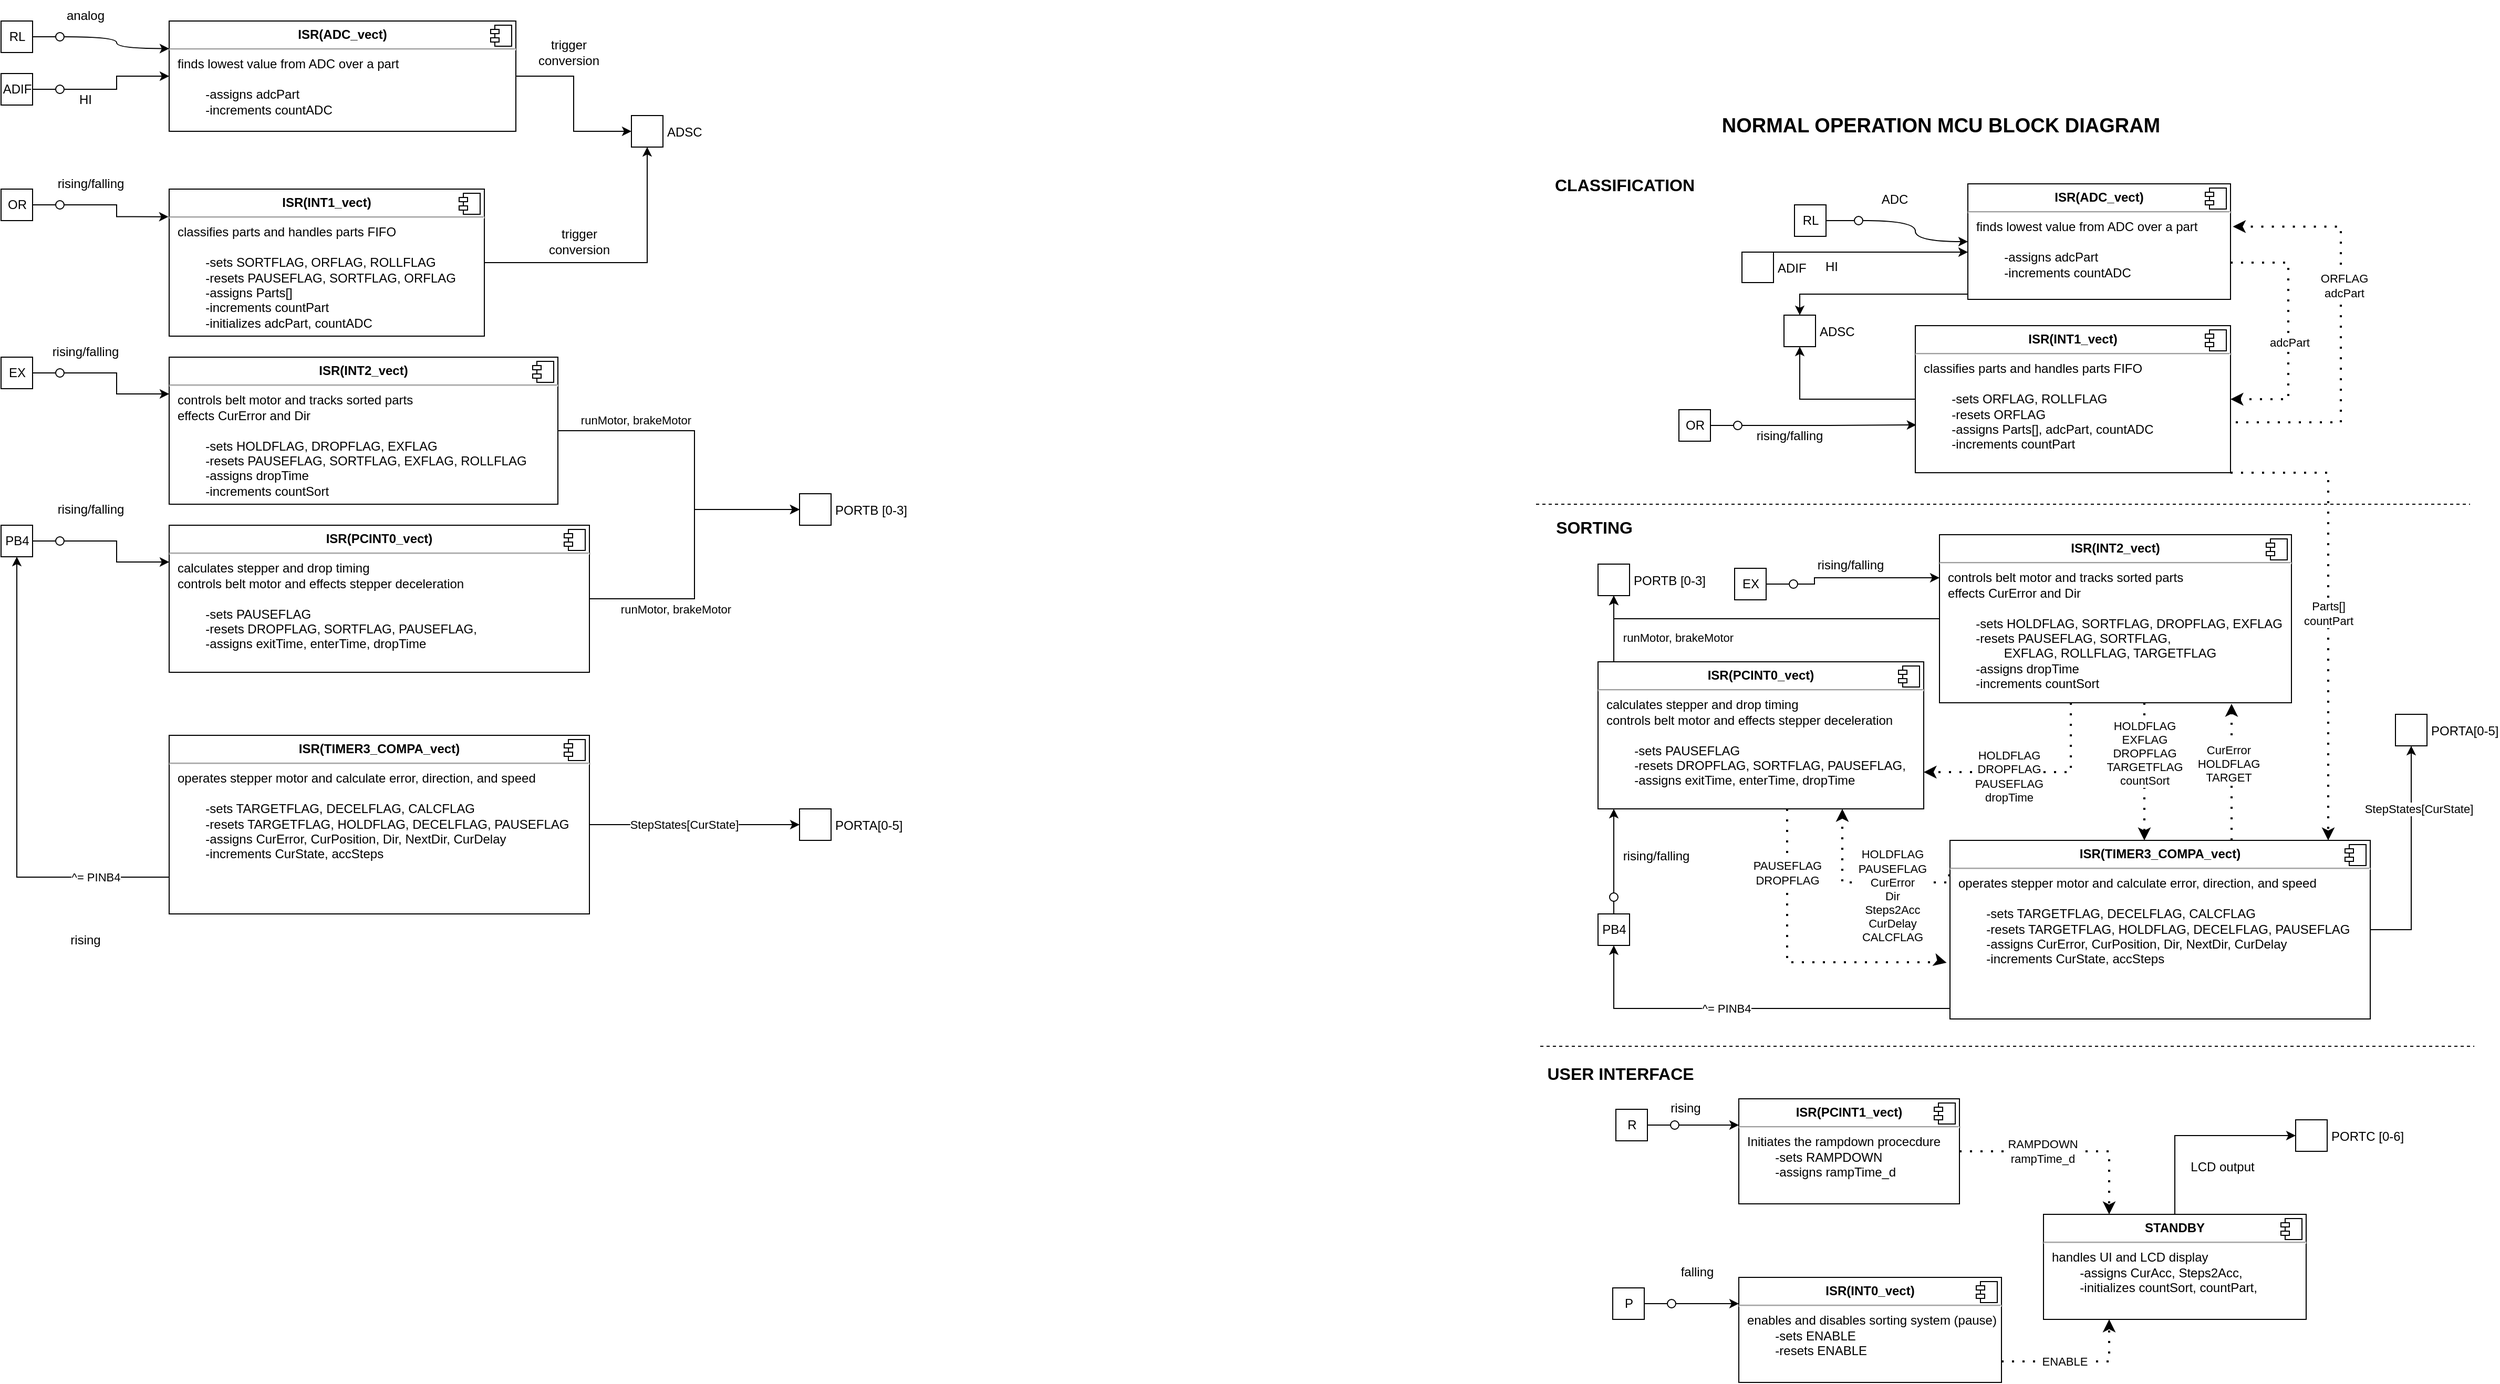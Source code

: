 <mxfile version="20.3.0" type="device"><diagram id="m3MxllTX_KHWbP2m7ZOE" name="Page-1"><mxGraphModel dx="2031" dy="1236" grid="0" gridSize="10" guides="1" tooltips="1" connect="1" arrows="1" fold="1" page="0" pageScale="1" pageWidth="850" pageHeight="1100" math="0" shadow="0"><root><mxCell id="0"/><mxCell id="1" parent="0"/><mxCell id="24c8QytC8m8sdufF-hjJ-18" value="" style="group" parent="1" vertex="1" connectable="0"><mxGeometry x="40" y="200" width="60" height="30" as="geometry"/></mxCell><mxCell id="24c8QytC8m8sdufF-hjJ-6" value="OR" style="html=1;rounded=0;" parent="24c8QytC8m8sdufF-hjJ-18" vertex="1"><mxGeometry width="30" height="30" as="geometry"/></mxCell><mxCell id="24c8QytC8m8sdufF-hjJ-7" value="" style="endArrow=none;html=1;rounded=0;align=center;verticalAlign=top;endFill=0;labelBackgroundColor=none;endSize=2;" parent="24c8QytC8m8sdufF-hjJ-18" source="24c8QytC8m8sdufF-hjJ-6" target="24c8QytC8m8sdufF-hjJ-8" edge="1"><mxGeometry relative="1" as="geometry"/></mxCell><mxCell id="24c8QytC8m8sdufF-hjJ-8" value="" style="ellipse;html=1;fontSize=11;align=center;fillColor=none;points=[];aspect=fixed;resizable=0;verticalAlign=bottom;labelPosition=center;verticalLabelPosition=top;flipH=1;" parent="24c8QytC8m8sdufF-hjJ-18" vertex="1"><mxGeometry x="52" y="11" width="8" height="8" as="geometry"/></mxCell><mxCell id="24c8QytC8m8sdufF-hjJ-20" value="" style="group" parent="1" vertex="1" connectable="0"><mxGeometry x="40" y="360" width="60" height="30" as="geometry"/></mxCell><mxCell id="24c8QytC8m8sdufF-hjJ-21" value="EX" style="html=1;rounded=0;" parent="24c8QytC8m8sdufF-hjJ-20" vertex="1"><mxGeometry width="30" height="30" as="geometry"/></mxCell><mxCell id="24c8QytC8m8sdufF-hjJ-22" value="" style="endArrow=none;html=1;rounded=0;align=center;verticalAlign=top;endFill=0;labelBackgroundColor=none;endSize=2;" parent="24c8QytC8m8sdufF-hjJ-20" source="24c8QytC8m8sdufF-hjJ-21" target="24c8QytC8m8sdufF-hjJ-23" edge="1"><mxGeometry relative="1" as="geometry"/></mxCell><mxCell id="24c8QytC8m8sdufF-hjJ-23" value="" style="ellipse;html=1;fontSize=11;align=center;fillColor=none;points=[];aspect=fixed;resizable=0;verticalAlign=bottom;labelPosition=center;verticalLabelPosition=top;flipH=1;" parent="24c8QytC8m8sdufF-hjJ-20" vertex="1"><mxGeometry x="52" y="11" width="8" height="8" as="geometry"/></mxCell><mxCell id="24c8QytC8m8sdufF-hjJ-28" value="" style="group" parent="1" vertex="1" connectable="0"><mxGeometry x="40" y="40" width="60" height="30" as="geometry"/></mxCell><mxCell id="24c8QytC8m8sdufF-hjJ-29" value="RL" style="html=1;rounded=0;" parent="24c8QytC8m8sdufF-hjJ-28" vertex="1"><mxGeometry width="30" height="30" as="geometry"/></mxCell><mxCell id="24c8QytC8m8sdufF-hjJ-30" value="" style="endArrow=none;html=1;rounded=0;align=center;verticalAlign=top;endFill=0;labelBackgroundColor=none;endSize=2;" parent="24c8QytC8m8sdufF-hjJ-28" source="24c8QytC8m8sdufF-hjJ-29" target="24c8QytC8m8sdufF-hjJ-31" edge="1"><mxGeometry relative="1" as="geometry"/></mxCell><mxCell id="24c8QytC8m8sdufF-hjJ-31" value="" style="ellipse;html=1;fontSize=11;align=center;fillColor=none;points=[];aspect=fixed;resizable=0;verticalAlign=bottom;labelPosition=center;verticalLabelPosition=top;flipH=1;" parent="24c8QytC8m8sdufF-hjJ-28" vertex="1"><mxGeometry x="52" y="11" width="8" height="8" as="geometry"/></mxCell><mxCell id="24c8QytC8m8sdufF-hjJ-32" value="" style="group;rotation=0;" parent="1" vertex="1" connectable="0"><mxGeometry x="1574" y="1246" width="60" height="30" as="geometry"/></mxCell><mxCell id="24c8QytC8m8sdufF-hjJ-33" value="P" style="html=1;rounded=0;rotation=0;" parent="24c8QytC8m8sdufF-hjJ-32" vertex="1"><mxGeometry width="30" height="30" as="geometry"/></mxCell><mxCell id="24c8QytC8m8sdufF-hjJ-34" value="" style="endArrow=none;html=1;rounded=0;align=center;verticalAlign=top;endFill=0;labelBackgroundColor=none;endSize=2;" parent="24c8QytC8m8sdufF-hjJ-32" source="24c8QytC8m8sdufF-hjJ-33" target="24c8QytC8m8sdufF-hjJ-35" edge="1"><mxGeometry relative="1" as="geometry"/></mxCell><mxCell id="24c8QytC8m8sdufF-hjJ-35" value="" style="ellipse;html=1;fontSize=11;align=center;fillColor=none;points=[];aspect=fixed;resizable=0;verticalAlign=bottom;labelPosition=center;verticalLabelPosition=top;flipH=1;rotation=0;" parent="24c8QytC8m8sdufF-hjJ-32" vertex="1"><mxGeometry x="52" y="11" width="8" height="8" as="geometry"/></mxCell><mxCell id="24c8QytC8m8sdufF-hjJ-37" value="" style="group;rotation=0;" parent="1" vertex="1" connectable="0"><mxGeometry x="1577" y="1076" width="60" height="30" as="geometry"/></mxCell><mxCell id="24c8QytC8m8sdufF-hjJ-38" value="R" style="html=1;rounded=0;rotation=0;" parent="24c8QytC8m8sdufF-hjJ-37" vertex="1"><mxGeometry width="30" height="30" as="geometry"/></mxCell><mxCell id="24c8QytC8m8sdufF-hjJ-39" value="" style="endArrow=none;html=1;rounded=0;align=center;verticalAlign=top;endFill=0;labelBackgroundColor=none;endSize=2;" parent="24c8QytC8m8sdufF-hjJ-37" source="24c8QytC8m8sdufF-hjJ-38" target="24c8QytC8m8sdufF-hjJ-40" edge="1"><mxGeometry relative="1" as="geometry"/></mxCell><mxCell id="24c8QytC8m8sdufF-hjJ-40" value="" style="ellipse;html=1;fontSize=11;align=center;fillColor=none;points=[];aspect=fixed;resizable=0;verticalAlign=bottom;labelPosition=center;verticalLabelPosition=top;flipH=1;rotation=0;" parent="24c8QytC8m8sdufF-hjJ-37" vertex="1"><mxGeometry x="52" y="11" width="8" height="8" as="geometry"/></mxCell><mxCell id="24c8QytC8m8sdufF-hjJ-90" style="edgeStyle=orthogonalEdgeStyle;rounded=0;orthogonalLoop=1;jettySize=auto;html=1;entryX=0;entryY=0.5;entryDx=0;entryDy=0;" parent="1" source="24c8QytC8m8sdufF-hjJ-54" target="24c8QytC8m8sdufF-hjJ-81" edge="1"><mxGeometry relative="1" as="geometry"><Array as="points"><mxPoint x="700" y="430"/><mxPoint x="700" y="505"/></Array></mxGeometry></mxCell><mxCell id="24c8QytC8m8sdufF-hjJ-91" value="runMotor, brakeMotor" style="edgeLabel;html=1;align=center;verticalAlign=middle;resizable=0;points=[];" parent="24c8QytC8m8sdufF-hjJ-90" vertex="1" connectable="0"><mxGeometry x="-0.515" y="3" relative="1" as="geometry"><mxPoint y="-7" as="offset"/></mxGeometry></mxCell><mxCell id="24c8QytC8m8sdufF-hjJ-54" value="&lt;p style=&quot;margin:0px;margin-top:6px;text-align:center;&quot;&gt;&lt;b&gt;ISR(INT2_vect)&lt;/b&gt;&lt;/p&gt;&lt;hr&gt;&lt;p style=&quot;margin:0px;margin-left:8px;&quot;&gt;controls belt motor and tracks sorted parts&lt;/p&gt;&lt;p style=&quot;margin:0px;margin-left:8px;&quot;&gt;effects CurError and Dir&lt;/p&gt;&lt;p style=&quot;margin:0px;margin-left:8px;&quot;&gt;&lt;br&gt;&lt;/p&gt;&lt;p style=&quot;margin:0px;margin-left:8px;&quot;&gt;&lt;span style=&quot;background-color: initial; white-space: pre;&quot;&gt;&#9;&lt;/span&gt;&lt;span style=&quot;background-color: initial;&quot;&gt;-sets HOLDFLAG, DROPFLAG, EXFLAG&lt;/span&gt;&lt;br&gt;&lt;/p&gt;&lt;p style=&quot;margin:0px;margin-left:8px;&quot;&gt;&lt;span style=&quot;background-color: initial;&quot;&gt;&lt;span style=&quot;white-space: pre;&quot;&gt;&#9;&lt;/span&gt;-resets PAUSEFLAG, SORTFLAG, EXFLAG, ROLLFLAG&lt;br&gt;&lt;/span&gt;&lt;/p&gt;&lt;p style=&quot;margin:0px;margin-left:8px;&quot;&gt;&lt;span style=&quot;background-color: initial;&quot;&gt;&lt;span style=&quot;white-space: pre;&quot;&gt;&#9;&lt;/span&gt;-assigns dropTime&lt;br&gt;&lt;/span&gt;&lt;/p&gt;&lt;p style=&quot;margin:0px;margin-left:8px;&quot;&gt;&lt;span style=&quot;background-color: initial;&quot;&gt;&lt;span style=&quot;white-space: pre;&quot;&gt;&#9;&lt;/span&gt;-increments countSort&lt;br&gt;&lt;/span&gt;&lt;/p&gt;" style="align=left;overflow=fill;html=1;dropTarget=0;" parent="1" vertex="1"><mxGeometry x="200" y="360" width="370" height="140" as="geometry"/></mxCell><mxCell id="24c8QytC8m8sdufF-hjJ-55" value="" style="shape=component;jettyWidth=8;jettyHeight=4;" parent="24c8QytC8m8sdufF-hjJ-54" vertex="1"><mxGeometry x="1" width="20" height="20" relative="1" as="geometry"><mxPoint x="-24" y="4" as="offset"/></mxGeometry></mxCell><mxCell id="24c8QytC8m8sdufF-hjJ-56" style="edgeStyle=orthogonalEdgeStyle;rounded=0;orthogonalLoop=1;jettySize=auto;html=1;entryX=0;entryY=0.25;entryDx=0;entryDy=0;" parent="1" source="24c8QytC8m8sdufF-hjJ-23" target="24c8QytC8m8sdufF-hjJ-54" edge="1"><mxGeometry relative="1" as="geometry"/></mxCell><mxCell id="24c8QytC8m8sdufF-hjJ-110" style="edgeStyle=orthogonalEdgeStyle;rounded=0;orthogonalLoop=1;jettySize=auto;html=1;entryX=0.5;entryY=1;entryDx=0;entryDy=0;" parent="1" source="24c8QytC8m8sdufF-hjJ-57" target="24c8QytC8m8sdufF-hjJ-107" edge="1"><mxGeometry relative="1" as="geometry"/></mxCell><mxCell id="24c8QytC8m8sdufF-hjJ-57" value="&lt;p style=&quot;margin:0px;margin-top:6px;text-align:center;&quot;&gt;&lt;b&gt;ISR(INT1_vect)&lt;/b&gt;&lt;/p&gt;&lt;hr&gt;&lt;p style=&quot;margin:0px;margin-left:8px;&quot;&gt;classifies parts and handles parts FIFO&lt;/p&gt;&lt;p style=&quot;margin:0px;margin-left:8px;&quot;&gt;&lt;br&gt;&lt;/p&gt;&lt;p style=&quot;margin:0px;margin-left:8px;&quot;&gt;&lt;span style=&quot;background-color: initial; white-space: pre;&quot;&gt;&#9;&lt;/span&gt;&lt;span style=&quot;background-color: initial;&quot;&gt;-sets SORTFLAG, ORFLAG, ROLLFLAG&lt;/span&gt;&lt;br&gt;&lt;/p&gt;&lt;p style=&quot;margin:0px;margin-left:8px;&quot;&gt;&lt;span style=&quot;background-color: initial;&quot;&gt;&lt;span style=&quot;white-space: pre;&quot;&gt;&#9;&lt;/span&gt;-resets PAUSEFLAG, SORTFLAG, ORFLAG&lt;br&gt;&lt;/span&gt;&lt;/p&gt;&lt;p style=&quot;margin:0px;margin-left:8px;&quot;&gt;&lt;span style=&quot;background-color: initial;&quot;&gt;&lt;span style=&quot;white-space: pre;&quot;&gt;&#9;&lt;/span&gt;-assigns Parts[]&lt;br&gt;&lt;/span&gt;&lt;/p&gt;&lt;p style=&quot;margin:0px;margin-left:8px;&quot;&gt;&lt;span style=&quot;background-color: initial;&quot;&gt;&lt;span style=&quot;white-space: pre;&quot;&gt;&#9;&lt;/span&gt;-increments countPart&lt;br&gt;&lt;/span&gt;&lt;/p&gt;&lt;p style=&quot;margin:0px;margin-left:8px;&quot;&gt;&lt;span style=&quot;background-color: initial;&quot;&gt;&lt;span style=&quot;white-space: pre;&quot;&gt;&#9;&lt;/span&gt;-initializes adcPart, countADC&lt;br&gt;&lt;/span&gt;&lt;/p&gt;" style="align=left;overflow=fill;html=1;dropTarget=0;" parent="1" vertex="1"><mxGeometry x="200" y="200" width="300" height="140" as="geometry"/></mxCell><mxCell id="24c8QytC8m8sdufF-hjJ-58" value="" style="shape=component;jettyWidth=8;jettyHeight=4;" parent="24c8QytC8m8sdufF-hjJ-57" vertex="1"><mxGeometry x="1" width="20" height="20" relative="1" as="geometry"><mxPoint x="-24" y="4" as="offset"/></mxGeometry></mxCell><mxCell id="24c8QytC8m8sdufF-hjJ-59" value="" style="edgeStyle=orthogonalEdgeStyle;rounded=0;orthogonalLoop=1;jettySize=auto;html=1;entryX=-0.002;entryY=0.188;entryDx=0;entryDy=0;entryPerimeter=0;" parent="1" source="24c8QytC8m8sdufF-hjJ-8" target="24c8QytC8m8sdufF-hjJ-57" edge="1"><mxGeometry relative="1" as="geometry"/></mxCell><mxCell id="24c8QytC8m8sdufF-hjJ-112" style="edgeStyle=orthogonalEdgeStyle;rounded=0;orthogonalLoop=1;jettySize=auto;html=1;entryX=0;entryY=0.5;entryDx=0;entryDy=0;" parent="1" source="24c8QytC8m8sdufF-hjJ-60" target="24c8QytC8m8sdufF-hjJ-107" edge="1"><mxGeometry relative="1" as="geometry"/></mxCell><mxCell id="24c8QytC8m8sdufF-hjJ-60" value="&lt;p style=&quot;margin:0px;margin-top:6px;text-align:center;&quot;&gt;&lt;b&gt;ISR(ADC_vect)&lt;/b&gt;&lt;/p&gt;&lt;hr&gt;&lt;p style=&quot;margin:0px;margin-left:8px;&quot;&gt;finds lowest value from ADC over a part&lt;/p&gt;&lt;p style=&quot;margin:0px;margin-left:8px;&quot;&gt;&lt;br&gt;&lt;/p&gt;&lt;p style=&quot;margin:0px;margin-left:8px;&quot;&gt;&lt;span style=&quot;background-color: initial;&quot;&gt;&lt;span style=&quot;white-space: pre;&quot;&gt;&#9;&lt;/span&gt;-assigns adcPart&lt;br&gt;&lt;/span&gt;&lt;/p&gt;&lt;p style=&quot;margin:0px;margin-left:8px;&quot;&gt;&lt;span style=&quot;background-color: initial;&quot;&gt;&lt;span style=&quot;white-space: pre;&quot;&gt;&#9;&lt;/span&gt;-increments countADC&lt;br&gt;&lt;/span&gt;&lt;/p&gt;&lt;p style=&quot;margin:0px;margin-left:8px;&quot;&gt;&lt;span style=&quot;background-color: initial;&quot;&gt;&lt;br&gt;&lt;/span&gt;&lt;/p&gt;" style="align=left;overflow=fill;html=1;dropTarget=0;" parent="1" vertex="1"><mxGeometry x="200" y="40" width="330" height="105" as="geometry"/></mxCell><mxCell id="24c8QytC8m8sdufF-hjJ-61" value="" style="shape=component;jettyWidth=8;jettyHeight=4;" parent="24c8QytC8m8sdufF-hjJ-60" vertex="1"><mxGeometry x="1" width="20" height="20" relative="1" as="geometry"><mxPoint x="-24" y="4" as="offset"/></mxGeometry></mxCell><mxCell id="24c8QytC8m8sdufF-hjJ-62" value="" style="edgeStyle=orthogonalEdgeStyle;rounded=0;orthogonalLoop=1;jettySize=auto;html=1;entryX=0;entryY=0.25;entryDx=0;entryDy=0;curved=1;" parent="1" source="24c8QytC8m8sdufF-hjJ-31" target="24c8QytC8m8sdufF-hjJ-60" edge="1"><mxGeometry relative="1" as="geometry"/></mxCell><mxCell id="24c8QytC8m8sdufF-hjJ-216" style="edgeStyle=orthogonalEdgeStyle;rounded=0;orthogonalLoop=1;jettySize=auto;html=1;entryX=0.25;entryY=0;entryDx=0;entryDy=0;dashed=1;dashPattern=1 4;strokeWidth=2;" parent="1" source="24c8QytC8m8sdufF-hjJ-63" target="24c8QytC8m8sdufF-hjJ-70" edge="1"><mxGeometry relative="1" as="geometry"/></mxCell><mxCell id="24c8QytC8m8sdufF-hjJ-217" value="RAMPDOWN&lt;br&gt;rampTime_d" style="edgeLabel;html=1;align=center;verticalAlign=middle;resizable=0;points=[];" parent="24c8QytC8m8sdufF-hjJ-216" vertex="1" connectable="0"><mxGeometry x="-0.093" y="-2" relative="1" as="geometry"><mxPoint x="-13" y="-2" as="offset"/></mxGeometry></mxCell><mxCell id="24c8QytC8m8sdufF-hjJ-63" value="&lt;p style=&quot;margin:0px;margin-top:6px;text-align:center;&quot;&gt;&lt;b&gt;ISR(PCINT1_vect)&lt;/b&gt;&lt;/p&gt;&lt;hr&gt;&lt;p style=&quot;margin:0px;margin-left:8px;&quot;&gt;Initiates the rampdown procecdure&lt;/p&gt;&lt;p style=&quot;margin:0px;margin-left:8px;&quot;&gt;&lt;span style=&quot;white-space: pre;&quot;&gt;&#9;&lt;/span&gt;-sets RAMPDOWN&lt;/p&gt;&lt;p style=&quot;margin:0px;margin-left:8px;&quot;&gt;&lt;span style=&quot;white-space: pre;&quot;&gt;&#9;&lt;/span&gt;-assigns rampTime_d&lt;br&gt;&lt;/p&gt;" style="align=left;overflow=fill;html=1;dropTarget=0;" parent="1" vertex="1"><mxGeometry x="1694" y="1066" width="210" height="100" as="geometry"/></mxCell><mxCell id="24c8QytC8m8sdufF-hjJ-64" value="" style="shape=component;jettyWidth=8;jettyHeight=4;" parent="24c8QytC8m8sdufF-hjJ-63" vertex="1"><mxGeometry x="1" width="20" height="20" relative="1" as="geometry"><mxPoint x="-24" y="4" as="offset"/></mxGeometry></mxCell><mxCell id="24c8QytC8m8sdufF-hjJ-65" value="" style="edgeStyle=orthogonalEdgeStyle;rounded=0;orthogonalLoop=1;jettySize=auto;html=1;entryX=0;entryY=0.25;entryDx=0;entryDy=0;" parent="1" source="24c8QytC8m8sdufF-hjJ-40" target="24c8QytC8m8sdufF-hjJ-63" edge="1"><mxGeometry relative="1" as="geometry"/></mxCell><mxCell id="24c8QytC8m8sdufF-hjJ-218" style="edgeStyle=orthogonalEdgeStyle;rounded=0;orthogonalLoop=1;jettySize=auto;html=1;entryX=0.25;entryY=1;entryDx=0;entryDy=0;dashed=1;dashPattern=1 4;strokeWidth=2;" parent="1" source="24c8QytC8m8sdufF-hjJ-66" target="24c8QytC8m8sdufF-hjJ-70" edge="1"><mxGeometry relative="1" as="geometry"><Array as="points"><mxPoint x="2047" y="1316"/></Array></mxGeometry></mxCell><mxCell id="24c8QytC8m8sdufF-hjJ-219" value="ENABLE" style="edgeLabel;html=1;align=center;verticalAlign=middle;resizable=0;points=[];" parent="24c8QytC8m8sdufF-hjJ-218" vertex="1" connectable="0"><mxGeometry x="-0.481" y="-1" relative="1" as="geometry"><mxPoint x="23" y="-1" as="offset"/></mxGeometry></mxCell><mxCell id="24c8QytC8m8sdufF-hjJ-66" value="&lt;p style=&quot;margin:0px;margin-top:6px;text-align:center;&quot;&gt;&lt;b&gt;ISR(INT0_vect)&lt;/b&gt;&lt;/p&gt;&lt;hr&gt;&lt;p style=&quot;margin:0px;margin-left:8px;&quot;&gt;enables and disables sorting system (pause)&lt;/p&gt;&lt;p style=&quot;margin:0px;margin-left:8px;&quot;&gt;&lt;span style=&quot;white-space: pre;&quot;&gt;&#9;&lt;/span&gt;-sets ENABLE&lt;/p&gt;&lt;p style=&quot;margin:0px;margin-left:8px;&quot;&gt;&lt;span style=&quot;white-space: pre;&quot;&gt;&#9;&lt;/span&gt;-resets ENABLE&lt;/p&gt;&lt;p style=&quot;margin:0px;margin-left:8px;&quot;&gt;&lt;br&gt;&lt;/p&gt;" style="align=left;overflow=fill;html=1;dropTarget=0;" parent="1" vertex="1"><mxGeometry x="1694" y="1236" width="250" height="100" as="geometry"/></mxCell><mxCell id="24c8QytC8m8sdufF-hjJ-67" value="" style="shape=component;jettyWidth=8;jettyHeight=4;" parent="24c8QytC8m8sdufF-hjJ-66" vertex="1"><mxGeometry x="1" width="20" height="20" relative="1" as="geometry"><mxPoint x="-24" y="4" as="offset"/></mxGeometry></mxCell><mxCell id="24c8QytC8m8sdufF-hjJ-68" value="" style="edgeStyle=orthogonalEdgeStyle;rounded=0;orthogonalLoop=1;jettySize=auto;html=1;entryX=0;entryY=0.25;entryDx=0;entryDy=0;" parent="1" source="24c8QytC8m8sdufF-hjJ-35" target="24c8QytC8m8sdufF-hjJ-66" edge="1"><mxGeometry relative="1" as="geometry"/></mxCell><mxCell id="24c8QytC8m8sdufF-hjJ-127" style="edgeStyle=orthogonalEdgeStyle;rounded=0;orthogonalLoop=1;jettySize=auto;html=1;entryX=0;entryY=0.5;entryDx=0;entryDy=0;" parent="1" source="24c8QytC8m8sdufF-hjJ-70" target="24c8QytC8m8sdufF-hjJ-126" edge="1"><mxGeometry relative="1" as="geometry"/></mxCell><mxCell id="24c8QytC8m8sdufF-hjJ-70" value="&lt;p style=&quot;margin:0px;margin-top:6px;text-align:center;&quot;&gt;&lt;b&gt;STANDBY&lt;/b&gt;&lt;/p&gt;&lt;hr&gt;&lt;p style=&quot;margin:0px;margin-left:8px;&quot;&gt;handles UI and LCD display&lt;/p&gt;&lt;p style=&quot;margin:0px;margin-left:8px;&quot;&gt;&lt;span style=&quot;white-space: pre;&quot;&gt;&#9;&lt;/span&gt;-assigns CurAcc, Steps2Acc,&amp;nbsp;&lt;br&gt;&lt;/p&gt;&lt;p style=&quot;margin:0px;margin-left:8px;&quot;&gt;&lt;span style=&quot;white-space: pre;&quot;&gt;&#9;&lt;/span&gt;-initializes countSort, countPart,&amp;nbsp;&lt;br&gt;&lt;/p&gt;" style="align=left;overflow=fill;html=1;dropTarget=0;" parent="1" vertex="1"><mxGeometry x="1984" y="1176" width="250" height="100" as="geometry"/></mxCell><mxCell id="24c8QytC8m8sdufF-hjJ-71" value="" style="shape=component;jettyWidth=8;jettyHeight=4;" parent="24c8QytC8m8sdufF-hjJ-70" vertex="1"><mxGeometry x="1" width="20" height="20" relative="1" as="geometry"><mxPoint x="-24" y="4" as="offset"/></mxGeometry></mxCell><mxCell id="24c8QytC8m8sdufF-hjJ-76" value="PORTA[0-5]" style="fontStyle=0;labelPosition=right;verticalLabelPosition=middle;align=left;verticalAlign=middle;spacingLeft=2;" parent="1" vertex="1"><mxGeometry x="800" y="790" width="30" height="30" as="geometry"/></mxCell><mxCell id="24c8QytC8m8sdufF-hjJ-79" style="edgeStyle=orthogonalEdgeStyle;rounded=0;orthogonalLoop=1;jettySize=auto;html=1;entryX=0;entryY=0.5;entryDx=0;entryDy=0;" parent="1" source="24c8QytC8m8sdufF-hjJ-77" target="24c8QytC8m8sdufF-hjJ-76" edge="1"><mxGeometry relative="1" as="geometry"/></mxCell><mxCell id="24c8QytC8m8sdufF-hjJ-80" value="StepStates[CurState]" style="edgeLabel;html=1;align=center;verticalAlign=middle;resizable=0;points=[];" parent="24c8QytC8m8sdufF-hjJ-79" vertex="1" connectable="0"><mxGeometry x="-0.27" y="3" relative="1" as="geometry"><mxPoint x="17" y="3" as="offset"/></mxGeometry></mxCell><mxCell id="24c8QytC8m8sdufF-hjJ-83" style="edgeStyle=orthogonalEdgeStyle;rounded=0;orthogonalLoop=1;jettySize=auto;html=1;entryX=0.5;entryY=1;entryDx=0;entryDy=0;" parent="1" source="24c8QytC8m8sdufF-hjJ-77" target="24c8QytC8m8sdufF-hjJ-92" edge="1"><mxGeometry relative="1" as="geometry"><mxPoint x="800" y="855" as="targetPoint"/><Array as="points"><mxPoint x="55" y="855"/></Array></mxGeometry></mxCell><mxCell id="24c8QytC8m8sdufF-hjJ-84" value="^= PINB4" style="edgeLabel;html=1;align=center;verticalAlign=middle;resizable=0;points=[];" parent="24c8QytC8m8sdufF-hjJ-83" vertex="1" connectable="0"><mxGeometry x="-0.413" relative="1" as="geometry"><mxPoint x="62" as="offset"/></mxGeometry></mxCell><mxCell id="24c8QytC8m8sdufF-hjJ-77" value="&lt;p style=&quot;margin:0px;margin-top:6px;text-align:center;&quot;&gt;&lt;b&gt;ISR(TIMER3_COMPA_vect)&lt;/b&gt;&lt;br&gt;&lt;/p&gt;&lt;hr&gt;&lt;p style=&quot;margin:0px;margin-left:8px;&quot;&gt;operates stepper motor and calculate error, direction, and speed&lt;/p&gt;&lt;p style=&quot;margin:0px;margin-left:8px;&quot;&gt;&lt;br&gt;&lt;/p&gt;&lt;p style=&quot;margin:0px;margin-left:8px;&quot;&gt;&lt;span style=&quot;white-space: pre;&quot;&gt;&#9;&lt;/span&gt;-sets TARGETFLAG, DECELFLAG, CALCFLAG&lt;br&gt;&lt;/p&gt;&lt;p style=&quot;margin:0px;margin-left:8px;&quot;&gt;&lt;span style=&quot;white-space: pre;&quot;&gt;&#9;&lt;/span&gt;-resets TARGETFLAG, HOLDFLAG, DECELFLAG, PAUSEFLAG&lt;br&gt;&lt;/p&gt;&lt;p style=&quot;margin:0px;margin-left:8px;&quot;&gt;&lt;span style=&quot;white-space: pre;&quot;&gt;&#9;&lt;/span&gt;-assigns CurError, CurPosition, Dir, NextDir, CurDelay&lt;br&gt;&lt;/p&gt;&lt;p style=&quot;margin:0px;margin-left:8px;&quot;&gt;&lt;span style=&quot;white-space: pre;&quot;&gt;&#9;&lt;/span&gt;-increments CurState, accSteps&lt;br&gt;&lt;/p&gt;" style="align=left;overflow=fill;html=1;dropTarget=0;" parent="1" vertex="1"><mxGeometry x="200" y="720" width="400" height="170" as="geometry"/></mxCell><mxCell id="24c8QytC8m8sdufF-hjJ-78" value="" style="shape=component;jettyWidth=8;jettyHeight=4;" parent="24c8QytC8m8sdufF-hjJ-77" vertex="1"><mxGeometry x="1" width="20" height="20" relative="1" as="geometry"><mxPoint x="-24" y="4" as="offset"/></mxGeometry></mxCell><mxCell id="24c8QytC8m8sdufF-hjJ-81" value="PORTB [0-3]" style="fontStyle=0;labelPosition=right;verticalLabelPosition=middle;align=left;verticalAlign=middle;spacingLeft=2;" parent="1" vertex="1"><mxGeometry x="800" y="490" width="30" height="30" as="geometry"/></mxCell><mxCell id="24c8QytC8m8sdufF-hjJ-88" style="edgeStyle=orthogonalEdgeStyle;rounded=0;orthogonalLoop=1;jettySize=auto;html=1;entryX=0;entryY=0.5;entryDx=0;entryDy=0;" parent="1" source="24c8QytC8m8sdufF-hjJ-85" target="24c8QytC8m8sdufF-hjJ-81" edge="1"><mxGeometry relative="1" as="geometry"/></mxCell><mxCell id="24c8QytC8m8sdufF-hjJ-89" value="runMotor, brakeMotor" style="edgeLabel;html=1;align=center;verticalAlign=middle;resizable=0;points=[];" parent="24c8QytC8m8sdufF-hjJ-88" vertex="1" connectable="0"><mxGeometry x="-0.412" y="-1" relative="1" as="geometry"><mxPoint x="-2" y="9" as="offset"/></mxGeometry></mxCell><mxCell id="24c8QytC8m8sdufF-hjJ-85" value="&lt;p style=&quot;margin:0px;margin-top:6px;text-align:center;&quot;&gt;&lt;b&gt;ISR(PCINT0_vect)&lt;/b&gt;&lt;br&gt;&lt;/p&gt;&lt;hr&gt;&lt;p style=&quot;margin:0px;margin-left:8px;&quot;&gt;calculates stepper and drop timing&lt;/p&gt;&lt;p style=&quot;margin:0px;margin-left:8px;&quot;&gt;controls belt motor and effects stepper deceleration&lt;/p&gt;&lt;p style=&quot;margin:0px;margin-left:8px;&quot;&gt;&lt;br&gt;&lt;/p&gt;&lt;p style=&quot;margin:0px;margin-left:8px;&quot;&gt;&lt;span style=&quot;white-space: pre;&quot;&gt;&#9;&lt;/span&gt;-sets PAUSEFLAG&lt;br&gt;&lt;/p&gt;&lt;p style=&quot;margin:0px;margin-left:8px;&quot;&gt;&lt;span style=&quot;white-space: pre;&quot;&gt;&#9;&lt;/span&gt;-resets DROPFLAG, SORTFLAG, PAUSEFLAG,&amp;nbsp;&lt;br&gt;&lt;/p&gt;&lt;p style=&quot;margin:0px;margin-left:8px;&quot;&gt;&lt;span style=&quot;white-space: pre;&quot;&gt;&#9;&lt;/span&gt;-assigns exitTime, enterTime, dropTime&lt;/p&gt;" style="align=left;overflow=fill;html=1;dropTarget=0;" parent="1" vertex="1"><mxGeometry x="200" y="520" width="400" height="140" as="geometry"/></mxCell><mxCell id="24c8QytC8m8sdufF-hjJ-86" value="" style="shape=component;jettyWidth=8;jettyHeight=4;" parent="24c8QytC8m8sdufF-hjJ-85" vertex="1"><mxGeometry x="1" width="20" height="20" relative="1" as="geometry"><mxPoint x="-24" y="4" as="offset"/></mxGeometry></mxCell><mxCell id="24c8QytC8m8sdufF-hjJ-98" value="" style="group" parent="1" vertex="1" connectable="0"><mxGeometry x="40" y="520" width="60" height="30" as="geometry"/></mxCell><mxCell id="24c8QytC8m8sdufF-hjJ-92" value="PB4" style="html=1;rounded=0;" parent="24c8QytC8m8sdufF-hjJ-98" vertex="1"><mxGeometry width="30" height="30" as="geometry"/></mxCell><mxCell id="24c8QytC8m8sdufF-hjJ-93" value="" style="endArrow=none;html=1;rounded=0;align=center;verticalAlign=top;endFill=0;labelBackgroundColor=none;endSize=2;" parent="24c8QytC8m8sdufF-hjJ-98" source="24c8QytC8m8sdufF-hjJ-92" target="24c8QytC8m8sdufF-hjJ-94" edge="1"><mxGeometry relative="1" as="geometry"/></mxCell><mxCell id="24c8QytC8m8sdufF-hjJ-94" value="" style="ellipse;html=1;fontSize=11;align=center;fillColor=none;points=[];aspect=fixed;resizable=0;verticalAlign=bottom;labelPosition=center;verticalLabelPosition=top;flipH=1;" parent="24c8QytC8m8sdufF-hjJ-98" vertex="1"><mxGeometry x="52" y="11" width="8" height="8" as="geometry"/></mxCell><mxCell id="24c8QytC8m8sdufF-hjJ-99" style="edgeStyle=orthogonalEdgeStyle;rounded=0;orthogonalLoop=1;jettySize=auto;html=1;entryX=0;entryY=0.25;entryDx=0;entryDy=0;" parent="1" source="24c8QytC8m8sdufF-hjJ-94" target="24c8QytC8m8sdufF-hjJ-85" edge="1"><mxGeometry relative="1" as="geometry"/></mxCell><mxCell id="24c8QytC8m8sdufF-hjJ-100" value="rising/falling" style="text;html=1;align=center;verticalAlign=middle;resizable=0;points=[];autosize=1;strokeColor=none;fillColor=none;" parent="1" vertex="1"><mxGeometry x="80" y="180" width="90" height="30" as="geometry"/></mxCell><mxCell id="24c8QytC8m8sdufF-hjJ-101" value="rising/falling" style="text;html=1;align=center;verticalAlign=middle;resizable=0;points=[];autosize=1;strokeColor=none;fillColor=none;" parent="1" vertex="1"><mxGeometry x="75" y="340" width="90" height="30" as="geometry"/></mxCell><mxCell id="24c8QytC8m8sdufF-hjJ-102" value="rising/falling" style="text;html=1;align=center;verticalAlign=middle;resizable=0;points=[];autosize=1;strokeColor=none;fillColor=none;" parent="1" vertex="1"><mxGeometry x="80" y="490" width="90" height="30" as="geometry"/></mxCell><mxCell id="24c8QytC8m8sdufF-hjJ-103" value="rising" style="text;html=1;align=center;verticalAlign=middle;resizable=0;points=[];autosize=1;strokeColor=none;fillColor=none;" parent="1" vertex="1"><mxGeometry x="95" y="900" width="50" height="30" as="geometry"/></mxCell><mxCell id="24c8QytC8m8sdufF-hjJ-104" value="rising" style="text;html=1;align=center;verticalAlign=middle;resizable=0;points=[];autosize=1;strokeColor=none;fillColor=none;" parent="1" vertex="1"><mxGeometry x="1618" y="1060" width="50" height="30" as="geometry"/></mxCell><mxCell id="24c8QytC8m8sdufF-hjJ-105" value="falling" style="text;html=1;align=center;verticalAlign=middle;resizable=0;points=[];autosize=1;strokeColor=none;fillColor=none;" parent="1" vertex="1"><mxGeometry x="1629" y="1216" width="50" height="30" as="geometry"/></mxCell><mxCell id="24c8QytC8m8sdufF-hjJ-106" value="analog" style="text;html=1;align=center;verticalAlign=middle;resizable=0;points=[];autosize=1;strokeColor=none;fillColor=none;" parent="1" vertex="1"><mxGeometry x="90" y="20" width="60" height="30" as="geometry"/></mxCell><mxCell id="24c8QytC8m8sdufF-hjJ-107" value="ADSC" style="fontStyle=0;labelPosition=right;verticalLabelPosition=middle;align=left;verticalAlign=middle;spacingLeft=2;" parent="1" vertex="1"><mxGeometry x="640" y="130" width="30" height="30" as="geometry"/></mxCell><mxCell id="24c8QytC8m8sdufF-hjJ-114" value="trigger &lt;br&gt;conversion" style="text;html=1;align=center;verticalAlign=middle;resizable=0;points=[];autosize=1;strokeColor=none;fillColor=none;" parent="1" vertex="1"><mxGeometry x="540" y="50" width="80" height="40" as="geometry"/></mxCell><mxCell id="24c8QytC8m8sdufF-hjJ-119" value="" style="group" parent="1" vertex="1" connectable="0"><mxGeometry x="40" y="90" width="60" height="30" as="geometry"/></mxCell><mxCell id="24c8QytC8m8sdufF-hjJ-120" value="ADIF" style="html=1;rounded=0;" parent="24c8QytC8m8sdufF-hjJ-119" vertex="1"><mxGeometry width="30" height="30" as="geometry"/></mxCell><mxCell id="24c8QytC8m8sdufF-hjJ-121" value="" style="endArrow=none;html=1;rounded=0;align=center;verticalAlign=top;endFill=0;labelBackgroundColor=none;endSize=2;" parent="24c8QytC8m8sdufF-hjJ-119" source="24c8QytC8m8sdufF-hjJ-120" target="24c8QytC8m8sdufF-hjJ-122" edge="1"><mxGeometry relative="1" as="geometry"/></mxCell><mxCell id="24c8QytC8m8sdufF-hjJ-122" value="" style="ellipse;html=1;fontSize=11;align=center;fillColor=none;points=[];aspect=fixed;resizable=0;verticalAlign=bottom;labelPosition=center;verticalLabelPosition=top;flipH=1;" parent="24c8QytC8m8sdufF-hjJ-119" vertex="1"><mxGeometry x="52" y="11" width="8" height="8" as="geometry"/></mxCell><mxCell id="24c8QytC8m8sdufF-hjJ-123" style="edgeStyle=orthogonalEdgeStyle;rounded=0;orthogonalLoop=1;jettySize=auto;html=1;" parent="1" source="24c8QytC8m8sdufF-hjJ-122" target="24c8QytC8m8sdufF-hjJ-60" edge="1"><mxGeometry relative="1" as="geometry"/></mxCell><mxCell id="24c8QytC8m8sdufF-hjJ-124" value="HI" style="text;html=1;align=center;verticalAlign=middle;resizable=0;points=[];autosize=1;strokeColor=none;fillColor=none;" parent="1" vertex="1"><mxGeometry x="100" y="100" width="40" height="30" as="geometry"/></mxCell><mxCell id="24c8QytC8m8sdufF-hjJ-125" value="trigger &lt;br&gt;conversion" style="text;html=1;align=center;verticalAlign=middle;resizable=0;points=[];autosize=1;strokeColor=none;fillColor=none;" parent="1" vertex="1"><mxGeometry x="550" y="230" width="80" height="40" as="geometry"/></mxCell><mxCell id="24c8QytC8m8sdufF-hjJ-126" value="PORTC [0-6]" style="fontStyle=0;labelPosition=right;verticalLabelPosition=middle;align=left;verticalAlign=middle;spacingLeft=2;" parent="1" vertex="1"><mxGeometry x="2224" y="1086" width="30" height="30" as="geometry"/></mxCell><mxCell id="24c8QytC8m8sdufF-hjJ-128" value="LCD output" style="text;html=1;align=center;verticalAlign=middle;resizable=0;points=[];autosize=1;strokeColor=none;fillColor=none;" parent="1" vertex="1"><mxGeometry x="2114" y="1116" width="80" height="30" as="geometry"/></mxCell><mxCell id="24c8QytC8m8sdufF-hjJ-129" value="" style="group" parent="1" vertex="1" connectable="0"><mxGeometry x="1690" y="561" width="60" height="30" as="geometry"/></mxCell><mxCell id="24c8QytC8m8sdufF-hjJ-130" value="EX" style="html=1;rounded=0;" parent="24c8QytC8m8sdufF-hjJ-129" vertex="1"><mxGeometry width="30" height="30" as="geometry"/></mxCell><mxCell id="24c8QytC8m8sdufF-hjJ-132" value="" style="ellipse;html=1;fontSize=11;align=center;fillColor=none;points=[];aspect=fixed;resizable=0;verticalAlign=bottom;labelPosition=center;verticalLabelPosition=top;flipH=1;" parent="24c8QytC8m8sdufF-hjJ-129" vertex="1"><mxGeometry x="52" y="11" width="8" height="8" as="geometry"/></mxCell><mxCell id="24c8QytC8m8sdufF-hjJ-131" value="" style="endArrow=none;html=1;rounded=0;align=center;verticalAlign=top;endFill=0;labelBackgroundColor=none;endSize=2;" parent="24c8QytC8m8sdufF-hjJ-129" source="24c8QytC8m8sdufF-hjJ-130" target="24c8QytC8m8sdufF-hjJ-132" edge="1"><mxGeometry relative="1" as="geometry"/></mxCell><mxCell id="24c8QytC8m8sdufF-hjJ-157" style="edgeStyle=orthogonalEdgeStyle;rounded=0;orthogonalLoop=1;jettySize=auto;html=1;entryX=0.5;entryY=1;entryDx=0;entryDy=0;" parent="1" source="24c8QytC8m8sdufF-hjJ-135" target="24c8QytC8m8sdufF-hjJ-145" edge="1"><mxGeometry relative="1" as="geometry"/></mxCell><mxCell id="24c8QytC8m8sdufF-hjJ-159" style="edgeStyle=orthogonalEdgeStyle;rounded=0;orthogonalLoop=1;jettySize=auto;html=1;strokeWidth=2;dashed=1;dashPattern=1 4;" parent="1" source="24c8QytC8m8sdufF-hjJ-135" target="24c8QytC8m8sdufF-hjJ-143" edge="1"><mxGeometry relative="1" as="geometry"><Array as="points"><mxPoint x="2080" y="710"/><mxPoint x="2080" y="710"/></Array></mxGeometry></mxCell><mxCell id="24c8QytC8m8sdufF-hjJ-161" value="HOLDFLAG &lt;br&gt;EXFLAG &lt;br&gt;DROPFLAG&lt;br&gt;TARGETFLAG&lt;br&gt;countSort" style="edgeLabel;html=1;align=center;verticalAlign=middle;resizable=0;points=[];" parent="24c8QytC8m8sdufF-hjJ-159" vertex="1" connectable="0"><mxGeometry x="-0.273" relative="1" as="geometry"><mxPoint as="offset"/></mxGeometry></mxCell><mxCell id="24c8QytC8m8sdufF-hjJ-167" style="edgeStyle=orthogonalEdgeStyle;rounded=0;orthogonalLoop=1;jettySize=auto;html=1;entryX=1;entryY=0.75;entryDx=0;entryDy=0;dashed=1;dashPattern=1 4;strokeWidth=2;" parent="1" source="24c8QytC8m8sdufF-hjJ-135" target="24c8QytC8m8sdufF-hjJ-148" edge="1"><mxGeometry relative="1" as="geometry"><Array as="points"><mxPoint x="2010" y="755"/></Array></mxGeometry></mxCell><mxCell id="24c8QytC8m8sdufF-hjJ-169" value="HOLDFLAG&lt;br&gt;DROPFLAG&lt;br&gt;PAUSEFLAG&lt;br&gt;dropTime" style="edgeLabel;html=1;align=center;verticalAlign=middle;resizable=0;points=[];" parent="24c8QytC8m8sdufF-hjJ-167" vertex="1" connectable="0"><mxGeometry x="-0.119" y="-1" relative="1" as="geometry"><mxPoint x="-35" y="5" as="offset"/></mxGeometry></mxCell><mxCell id="24c8QytC8m8sdufF-hjJ-135" value="&lt;p style=&quot;margin:0px;margin-top:6px;text-align:center;&quot;&gt;&lt;b&gt;ISR(INT2_vect)&lt;/b&gt;&lt;/p&gt;&lt;hr&gt;&lt;p style=&quot;margin:0px;margin-left:8px;&quot;&gt;controls belt motor and tracks sorted parts&lt;/p&gt;&lt;p style=&quot;margin:0px;margin-left:8px;&quot;&gt;effects CurError and Dir&lt;/p&gt;&lt;p style=&quot;margin:0px;margin-left:8px;&quot;&gt;&lt;br&gt;&lt;/p&gt;&lt;p style=&quot;margin:0px;margin-left:8px;&quot;&gt;&lt;span style=&quot;background-color: initial;&quot;&gt;&#9;&lt;/span&gt;&lt;span style=&quot;background-color: initial;&quot;&gt;&lt;span style=&quot;white-space: pre;&quot;&gt;&#9;&lt;/span&gt;-sets HOLDFLAG, SORTFLAG, DROPFLAG, EXFLAG&lt;/span&gt;&lt;br&gt;&lt;/p&gt;&lt;p style=&quot;margin:0px;margin-left:8px;&quot;&gt;&lt;span style=&quot;background-color: initial;&quot;&gt;&lt;span style=&quot;&quot;&gt;&#9;&lt;/span&gt;&lt;span style=&quot;white-space: pre;&quot;&gt;&#9;&lt;/span&gt;-resets PAUSEFLAG, SORTFLAG,&amp;nbsp;&lt;/span&gt;&lt;/p&gt;&lt;p style=&quot;margin:0px;margin-left:8px;&quot;&gt;&lt;span style=&quot;background-color: initial;&quot;&gt;&lt;span style=&quot;&quot;&gt;&#9;&lt;/span&gt;&lt;span style=&quot;&quot;&gt;&#9;&lt;/span&gt;&amp;nbsp; &amp;nbsp; &lt;span style=&quot;white-space: pre;&quot;&gt;&#9;&lt;/span&gt;&lt;span style=&quot;white-space: pre;&quot;&gt;&#9;&lt;/span&gt;EXFLAG, ROLLFLAG, TARGETFLAG&lt;br&gt;&lt;/span&gt;&lt;/p&gt;&lt;p style=&quot;margin:0px;margin-left:8px;&quot;&gt;&lt;span style=&quot;background-color: initial;&quot;&gt;&lt;span style=&quot;&quot;&gt;&#9;&lt;/span&gt;&lt;span style=&quot;white-space: pre;&quot;&gt;&#9;&lt;/span&gt;-assigns dropTime&lt;br&gt;&lt;/span&gt;&lt;/p&gt;&lt;p style=&quot;margin:0px;margin-left:8px;&quot;&gt;&lt;span style=&quot;background-color: initial;&quot;&gt;&lt;span style=&quot;&quot;&gt;&#9;&lt;/span&gt;&lt;span style=&quot;white-space: pre;&quot;&gt;&#9;&lt;/span&gt;-increments countSort&lt;br&gt;&lt;/span&gt;&lt;/p&gt;" style="align=left;overflow=fill;html=1;dropTarget=0;" parent="1" vertex="1"><mxGeometry x="1885" y="529" width="335" height="160" as="geometry"/></mxCell><mxCell id="24c8QytC8m8sdufF-hjJ-136" value="" style="shape=component;jettyWidth=8;jettyHeight=4;" parent="24c8QytC8m8sdufF-hjJ-135" vertex="1"><mxGeometry x="1" width="20" height="20" relative="1" as="geometry"><mxPoint x="-24" y="4" as="offset"/></mxGeometry></mxCell><mxCell id="24c8QytC8m8sdufF-hjJ-137" style="edgeStyle=orthogonalEdgeStyle;rounded=0;orthogonalLoop=1;jettySize=auto;html=1;" parent="1" source="24c8QytC8m8sdufF-hjJ-132" target="24c8QytC8m8sdufF-hjJ-135" edge="1"><mxGeometry relative="1" as="geometry"><Array as="points"><mxPoint x="1766" y="570"/></Array></mxGeometry></mxCell><mxCell id="24c8QytC8m8sdufF-hjJ-138" value="PORTA[0-5]" style="fontStyle=0;labelPosition=right;verticalLabelPosition=middle;align=left;verticalAlign=middle;spacingLeft=2;" parent="1" vertex="1"><mxGeometry x="2319" y="700" width="30" height="30" as="geometry"/></mxCell><mxCell id="24c8QytC8m8sdufF-hjJ-139" style="edgeStyle=orthogonalEdgeStyle;rounded=0;orthogonalLoop=1;jettySize=auto;html=1;entryX=0.5;entryY=1;entryDx=0;entryDy=0;" parent="1" source="24c8QytC8m8sdufF-hjJ-143" target="24c8QytC8m8sdufF-hjJ-138" edge="1"><mxGeometry relative="1" as="geometry"><Array as="points"><mxPoint x="2334" y="905"/></Array></mxGeometry></mxCell><mxCell id="24c8QytC8m8sdufF-hjJ-140" value="StepStates[CurState]" style="edgeLabel;html=1;align=center;verticalAlign=middle;resizable=0;points=[];" parent="24c8QytC8m8sdufF-hjJ-139" vertex="1" connectable="0"><mxGeometry x="-0.27" y="3" relative="1" as="geometry"><mxPoint x="10" y="-76" as="offset"/></mxGeometry></mxCell><mxCell id="24c8QytC8m8sdufF-hjJ-141" style="edgeStyle=orthogonalEdgeStyle;rounded=0;orthogonalLoop=1;jettySize=auto;html=1;entryX=0.5;entryY=1;entryDx=0;entryDy=0;exitX=-0.001;exitY=0.948;exitDx=0;exitDy=0;exitPerimeter=0;" parent="1" source="24c8QytC8m8sdufF-hjJ-143" target="24c8QytC8m8sdufF-hjJ-151" edge="1"><mxGeometry relative="1" as="geometry"><mxPoint x="2510" y="975" as="targetPoint"/><Array as="points"><mxPoint x="1908" y="981"/><mxPoint x="1908" y="980"/><mxPoint x="1575" y="980"/></Array></mxGeometry></mxCell><mxCell id="24c8QytC8m8sdufF-hjJ-142" value="^= PINB4" style="edgeLabel;html=1;align=center;verticalAlign=middle;resizable=0;points=[];" parent="24c8QytC8m8sdufF-hjJ-141" vertex="1" connectable="0"><mxGeometry x="-0.413" relative="1" as="geometry"><mxPoint x="-121" as="offset"/></mxGeometry></mxCell><mxCell id="24c8QytC8m8sdufF-hjJ-162" style="edgeStyle=orthogonalEdgeStyle;rounded=0;orthogonalLoop=1;jettySize=auto;html=1;dashed=1;dashPattern=1 4;strokeWidth=2;" parent="1" source="24c8QytC8m8sdufF-hjJ-143" edge="1"><mxGeometry relative="1" as="geometry"><mxPoint x="2163" y="690" as="targetPoint"/><Array as="points"><mxPoint x="2163" y="730"/><mxPoint x="2163" y="730"/></Array></mxGeometry></mxCell><mxCell id="24c8QytC8m8sdufF-hjJ-163" value="CurError&lt;br&gt;HOLDFLAG&lt;br&gt;TARGET" style="edgeLabel;html=1;align=center;verticalAlign=middle;resizable=0;points=[];" parent="24c8QytC8m8sdufF-hjJ-162" vertex="1" connectable="0"><mxGeometry x="0.452" y="3" relative="1" as="geometry"><mxPoint y="21" as="offset"/></mxGeometry></mxCell><mxCell id="24c8QytC8m8sdufF-hjJ-164" style="edgeStyle=orthogonalEdgeStyle;rounded=0;orthogonalLoop=1;jettySize=auto;html=1;entryX=0.75;entryY=1;entryDx=0;entryDy=0;dashed=1;dashPattern=1 4;strokeWidth=2;exitX=-0.002;exitY=0.19;exitDx=0;exitDy=0;exitPerimeter=0;" parent="1" source="24c8QytC8m8sdufF-hjJ-143" target="24c8QytC8m8sdufF-hjJ-148" edge="1"><mxGeometry relative="1" as="geometry"><mxPoint x="1870" y="950" as="sourcePoint"/><Array as="points"><mxPoint x="1909" y="860"/><mxPoint x="1793" y="860"/><mxPoint x="1793" y="790"/></Array></mxGeometry></mxCell><mxCell id="24c8QytC8m8sdufF-hjJ-165" value="HOLDFLAG&lt;br&gt;PAUSEFLAG&lt;br&gt;CurError&lt;br&gt;Dir&lt;br&gt;Steps2Acc&lt;br&gt;CurDelay&lt;br&gt;CALCFLAG" style="edgeLabel;html=1;align=center;verticalAlign=middle;resizable=0;points=[];" parent="24c8QytC8m8sdufF-hjJ-164" vertex="1" connectable="0"><mxGeometry x="0.661" relative="1" as="geometry"><mxPoint x="47" y="47" as="offset"/></mxGeometry></mxCell><mxCell id="24c8QytC8m8sdufF-hjJ-143" value="&lt;p style=&quot;margin:0px;margin-top:6px;text-align:center;&quot;&gt;&lt;b&gt;ISR(TIMER3_COMPA_vect)&lt;/b&gt;&lt;br&gt;&lt;/p&gt;&lt;hr&gt;&lt;p style=&quot;margin:0px;margin-left:8px;&quot;&gt;operates stepper motor and calculate error, direction, and speed&lt;/p&gt;&lt;p style=&quot;margin:0px;margin-left:8px;&quot;&gt;&lt;br&gt;&lt;/p&gt;&lt;p style=&quot;margin:0px;margin-left:8px;&quot;&gt;&lt;span style=&quot;white-space: pre;&quot;&gt;&#9;&lt;/span&gt;-sets TARGETFLAG, DECELFLAG, CALCFLAG&lt;br&gt;&lt;/p&gt;&lt;p style=&quot;margin:0px;margin-left:8px;&quot;&gt;&lt;span style=&quot;white-space: pre;&quot;&gt;&#9;&lt;/span&gt;-resets TARGETFLAG, HOLDFLAG, DECELFLAG, PAUSEFLAG&lt;br&gt;&lt;/p&gt;&lt;p style=&quot;margin:0px;margin-left:8px;&quot;&gt;&lt;span style=&quot;white-space: pre;&quot;&gt;&#9;&lt;/span&gt;-assigns CurError, CurPosition, Dir, NextDir, CurDelay&lt;br&gt;&lt;/p&gt;&lt;p style=&quot;margin:0px;margin-left:8px;&quot;&gt;&lt;span style=&quot;white-space: pre;&quot;&gt;&#9;&lt;/span&gt;-increments CurState, accSteps&lt;br&gt;&lt;/p&gt;" style="align=left;overflow=fill;html=1;dropTarget=0;" parent="1" vertex="1"><mxGeometry x="1895" y="820" width="400" height="170" as="geometry"/></mxCell><mxCell id="24c8QytC8m8sdufF-hjJ-144" value="" style="shape=component;jettyWidth=8;jettyHeight=4;" parent="24c8QytC8m8sdufF-hjJ-143" vertex="1"><mxGeometry x="1" width="20" height="20" relative="1" as="geometry"><mxPoint x="-24" y="4" as="offset"/></mxGeometry></mxCell><mxCell id="24c8QytC8m8sdufF-hjJ-145" value="PORTB [0-3]" style="fontStyle=0;labelPosition=right;verticalLabelPosition=middle;align=left;verticalAlign=middle;spacingLeft=2;rotation=0;" parent="1" vertex="1"><mxGeometry x="1560" y="557" width="30" height="30" as="geometry"/></mxCell><mxCell id="24c8QytC8m8sdufF-hjJ-146" style="edgeStyle=orthogonalEdgeStyle;rounded=0;orthogonalLoop=1;jettySize=auto;html=1;entryX=0.5;entryY=1;entryDx=0;entryDy=0;" parent="1" source="24c8QytC8m8sdufF-hjJ-148" target="24c8QytC8m8sdufF-hjJ-145" edge="1"><mxGeometry relative="1" as="geometry"><mxPoint x="1820" y="530" as="targetPoint"/><Array as="points"><mxPoint x="1575" y="590"/><mxPoint x="1575" y="590"/></Array></mxGeometry></mxCell><mxCell id="24c8QytC8m8sdufF-hjJ-147" value="runMotor, brakeMotor" style="edgeLabel;html=1;align=center;verticalAlign=middle;resizable=0;points=[];" parent="24c8QytC8m8sdufF-hjJ-146" vertex="1" connectable="0"><mxGeometry x="-0.412" y="-1" relative="1" as="geometry"><mxPoint x="60" y="-5" as="offset"/></mxGeometry></mxCell><mxCell id="24c8QytC8m8sdufF-hjJ-160" style="edgeStyle=orthogonalEdgeStyle;rounded=0;orthogonalLoop=1;jettySize=auto;html=1;entryX=-0.008;entryY=0.685;entryDx=0;entryDy=0;strokeWidth=2;dashed=1;dashPattern=1 4;entryPerimeter=0;" parent="1" source="24c8QytC8m8sdufF-hjJ-148" target="24c8QytC8m8sdufF-hjJ-143" edge="1"><mxGeometry relative="1" as="geometry"><Array as="points"><mxPoint x="1740" y="936"/><mxPoint x="1890" y="936"/></Array></mxGeometry></mxCell><mxCell id="24c8QytC8m8sdufF-hjJ-166" value="PAUSEFLAG&lt;br&gt;DROPFLAG&lt;br&gt;" style="edgeLabel;html=1;align=center;verticalAlign=middle;resizable=0;points=[];" parent="24c8QytC8m8sdufF-hjJ-160" vertex="1" connectable="0"><mxGeometry x="-0.836" relative="1" as="geometry"><mxPoint y="36" as="offset"/></mxGeometry></mxCell><mxCell id="24c8QytC8m8sdufF-hjJ-148" value="&lt;p style=&quot;margin:0px;margin-top:6px;text-align:center;&quot;&gt;&lt;b&gt;ISR(PCINT0_vect)&lt;/b&gt;&lt;br&gt;&lt;/p&gt;&lt;hr&gt;&lt;p style=&quot;margin:0px;margin-left:8px;&quot;&gt;calculates stepper and drop timing&lt;/p&gt;&lt;p style=&quot;margin:0px;margin-left:8px;&quot;&gt;controls belt motor and effects stepper deceleration&lt;/p&gt;&lt;p style=&quot;margin:0px;margin-left:8px;&quot;&gt;&lt;br&gt;&lt;/p&gt;&lt;p style=&quot;margin:0px;margin-left:8px;&quot;&gt;&lt;span style=&quot;white-space: pre;&quot;&gt;&#9;&lt;/span&gt;-sets PAUSEFLAG&lt;br&gt;&lt;/p&gt;&lt;p style=&quot;margin:0px;margin-left:8px;&quot;&gt;&lt;span style=&quot;white-space: pre;&quot;&gt;&#9;&lt;/span&gt;-resets DROPFLAG, SORTFLAG, PAUSEFLAG,&amp;nbsp;&lt;br&gt;&lt;/p&gt;&lt;p style=&quot;margin:0px;margin-left:8px;&quot;&gt;&lt;span style=&quot;white-space: pre;&quot;&gt;&#9;&lt;/span&gt;-assigns exitTime, enterTime, dropTime&lt;/p&gt;" style="align=left;overflow=fill;html=1;dropTarget=0;" parent="1" vertex="1"><mxGeometry x="1560" y="650" width="310" height="140" as="geometry"/></mxCell><mxCell id="24c8QytC8m8sdufF-hjJ-149" value="" style="shape=component;jettyWidth=8;jettyHeight=4;" parent="24c8QytC8m8sdufF-hjJ-148" vertex="1"><mxGeometry x="1" width="20" height="20" relative="1" as="geometry"><mxPoint x="-24" y="4" as="offset"/></mxGeometry></mxCell><mxCell id="24c8QytC8m8sdufF-hjJ-150" value="" style="group" parent="1" vertex="1" connectable="0"><mxGeometry x="1560" y="890" width="60" height="30" as="geometry"/></mxCell><mxCell id="24c8QytC8m8sdufF-hjJ-151" value="PB4" style="html=1;rounded=0;" parent="24c8QytC8m8sdufF-hjJ-150" vertex="1"><mxGeometry width="30" height="30" as="geometry"/></mxCell><mxCell id="24c8QytC8m8sdufF-hjJ-154" style="edgeStyle=orthogonalEdgeStyle;rounded=0;orthogonalLoop=1;jettySize=auto;html=1;" parent="1" source="24c8QytC8m8sdufF-hjJ-153" target="24c8QytC8m8sdufF-hjJ-148" edge="1"><mxGeometry relative="1" as="geometry"><Array as="points"><mxPoint x="1575" y="790"/><mxPoint x="1575" y="790"/></Array></mxGeometry></mxCell><mxCell id="24c8QytC8m8sdufF-hjJ-155" value="rising/falling" style="text;html=1;align=center;verticalAlign=middle;resizable=0;points=[];autosize=1;strokeColor=none;fillColor=none;" parent="1" vertex="1"><mxGeometry x="1570" y="820" width="90" height="30" as="geometry"/></mxCell><mxCell id="24c8QytC8m8sdufF-hjJ-158" value="rising/falling" style="text;html=1;align=center;verticalAlign=middle;resizable=0;points=[];autosize=1;strokeColor=none;fillColor=none;" parent="1" vertex="1"><mxGeometry x="1755" y="543" width="90" height="30" as="geometry"/></mxCell><mxCell id="24c8QytC8m8sdufF-hjJ-171" value="" style="group" parent="1" vertex="1" connectable="0"><mxGeometry x="1637" y="410" width="60" height="30" as="geometry"/></mxCell><mxCell id="24c8QytC8m8sdufF-hjJ-172" value="OR" style="html=1;rounded=0;" parent="24c8QytC8m8sdufF-hjJ-171" vertex="1"><mxGeometry width="30" height="30" as="geometry"/></mxCell><mxCell id="24c8QytC8m8sdufF-hjJ-174" value="" style="ellipse;html=1;fontSize=11;align=center;fillColor=none;points=[];aspect=fixed;resizable=0;verticalAlign=bottom;labelPosition=center;verticalLabelPosition=top;flipH=1;" parent="24c8QytC8m8sdufF-hjJ-171" vertex="1"><mxGeometry x="52" y="11" width="8" height="8" as="geometry"/></mxCell><mxCell id="24c8QytC8m8sdufF-hjJ-173" value="" style="endArrow=none;html=1;rounded=0;align=center;verticalAlign=top;endFill=0;labelBackgroundColor=none;endSize=2;" parent="24c8QytC8m8sdufF-hjJ-171" source="24c8QytC8m8sdufF-hjJ-172" target="24c8QytC8m8sdufF-hjJ-174" edge="1"><mxGeometry relative="1" as="geometry"/></mxCell><mxCell id="24c8QytC8m8sdufF-hjJ-175" value="" style="group" parent="1" vertex="1" connectable="0"><mxGeometry x="1752" y="215" width="60" height="30" as="geometry"/></mxCell><mxCell id="24c8QytC8m8sdufF-hjJ-178" value="" style="ellipse;html=1;fontSize=11;align=center;fillColor=none;points=[];aspect=fixed;resizable=0;verticalAlign=bottom;labelPosition=center;verticalLabelPosition=top;flipH=1;" parent="24c8QytC8m8sdufF-hjJ-175" vertex="1"><mxGeometry x="52" y="11" width="8" height="8" as="geometry"/></mxCell><mxCell id="24c8QytC8m8sdufF-hjJ-205" style="edgeStyle=orthogonalEdgeStyle;rounded=0;orthogonalLoop=1;jettySize=auto;html=1;entryX=1.009;entryY=0.37;entryDx=0;entryDy=0;entryPerimeter=0;strokeWidth=2;dashed=1;dashPattern=1 4;" parent="1" target="24c8QytC8m8sdufF-hjJ-184" edge="1"><mxGeometry relative="1" as="geometry"><mxPoint x="2157" y="422.004" as="sourcePoint"/><mxPoint x="2314.0" y="530.1" as="targetPoint"/><Array as="points"><mxPoint x="2267" y="422"/><mxPoint x="2267" y="236"/></Array></mxGeometry></mxCell><mxCell id="24c8QytC8m8sdufF-hjJ-207" value="ORFLAG&lt;br&gt;adcPart" style="edgeLabel;html=1;align=center;verticalAlign=middle;resizable=0;points=[];" parent="24c8QytC8m8sdufF-hjJ-205" vertex="1" connectable="0"><mxGeometry x="0.341" relative="1" as="geometry"><mxPoint x="3" y="27" as="offset"/></mxGeometry></mxCell><mxCell id="24c8QytC8m8sdufF-hjJ-211" style="edgeStyle=orthogonalEdgeStyle;rounded=0;orthogonalLoop=1;jettySize=auto;html=1;entryX=0.5;entryY=1;entryDx=0;entryDy=0;strokeWidth=1;" parent="1" source="24c8QytC8m8sdufF-hjJ-180" target="24c8QytC8m8sdufF-hjJ-189" edge="1"><mxGeometry relative="1" as="geometry"/></mxCell><mxCell id="24c8QytC8m8sdufF-hjJ-214" style="edgeStyle=orthogonalEdgeStyle;rounded=0;orthogonalLoop=1;jettySize=auto;html=1;entryX=0.9;entryY=0;entryDx=0;entryDy=0;entryPerimeter=0;strokeWidth=2;dashed=1;dashPattern=1 4;" parent="1" source="24c8QytC8m8sdufF-hjJ-180" target="24c8QytC8m8sdufF-hjJ-143" edge="1"><mxGeometry relative="1" as="geometry"><Array as="points"><mxPoint x="2255" y="470"/></Array></mxGeometry></mxCell><mxCell id="24c8QytC8m8sdufF-hjJ-215" value="Parts[]&lt;br&gt;countPart" style="edgeLabel;html=1;align=center;verticalAlign=middle;resizable=0;points=[];" parent="24c8QytC8m8sdufF-hjJ-214" vertex="1" connectable="0"><mxGeometry x="0.025" relative="1" as="geometry"><mxPoint as="offset"/></mxGeometry></mxCell><mxCell id="24c8QytC8m8sdufF-hjJ-180" value="&lt;p style=&quot;margin:0px;margin-top:6px;text-align:center;&quot;&gt;&lt;b&gt;ISR(INT1_vect)&lt;/b&gt;&lt;/p&gt;&lt;hr&gt;&lt;p style=&quot;margin:0px;margin-left:8px;&quot;&gt;classifies parts and handles parts FIFO&lt;/p&gt;&lt;p style=&quot;margin:0px;margin-left:8px;&quot;&gt;&lt;br&gt;&lt;/p&gt;&lt;p style=&quot;margin:0px;margin-left:8px;&quot;&gt;&lt;span style=&quot;background-color: initial;&quot;&gt;&#9;&lt;/span&gt;&lt;span style=&quot;background-color: initial;&quot;&gt;&lt;span style=&quot;white-space: pre;&quot;&gt;&#9;&lt;/span&gt;-sets ORFLAG, ROLLFLAG&lt;/span&gt;&lt;br&gt;&lt;/p&gt;&lt;p style=&quot;margin:0px;margin-left:8px;&quot;&gt;&lt;span style=&quot;background-color: initial;&quot;&gt;&lt;span style=&quot;&quot;&gt;&#9;&lt;/span&gt;&lt;span style=&quot;white-space: pre;&quot;&gt;&#9;&lt;/span&gt;-resets ORFLAG&lt;br&gt;&lt;/span&gt;&lt;/p&gt;&lt;p style=&quot;margin:0px;margin-left:8px;&quot;&gt;&lt;span style=&quot;background-color: initial;&quot;&gt;&lt;span style=&quot;&quot;&gt;&#9;&lt;/span&gt;&lt;span style=&quot;white-space: pre;&quot;&gt;&#9;&lt;/span&gt;-assigns Parts[], adcPart, countADC&lt;br&gt;&lt;/span&gt;&lt;/p&gt;&lt;p style=&quot;margin:0px;margin-left:8px;&quot;&gt;&lt;span style=&quot;background-color: initial;&quot;&gt;&lt;span style=&quot;&quot;&gt;&#9;&lt;/span&gt;&lt;span style=&quot;white-space: pre;&quot;&gt;&#9;&lt;/span&gt;-increments countPart&lt;/span&gt;&lt;/p&gt;" style="align=left;overflow=fill;html=1;dropTarget=0;" parent="1" vertex="1"><mxGeometry x="1862" y="330" width="300" height="140" as="geometry"/></mxCell><mxCell id="24c8QytC8m8sdufF-hjJ-181" value="" style="shape=component;jettyWidth=8;jettyHeight=4;" parent="24c8QytC8m8sdufF-hjJ-180" vertex="1"><mxGeometry x="1" width="20" height="20" relative="1" as="geometry"><mxPoint x="-24" y="4" as="offset"/></mxGeometry></mxCell><mxCell id="24c8QytC8m8sdufF-hjJ-182" value="" style="edgeStyle=orthogonalEdgeStyle;rounded=0;orthogonalLoop=1;jettySize=auto;html=1;entryX=0.003;entryY=0.675;entryDx=0;entryDy=0;entryPerimeter=0;" parent="1" source="24c8QytC8m8sdufF-hjJ-174" target="24c8QytC8m8sdufF-hjJ-180" edge="1"><mxGeometry relative="1" as="geometry"><mxPoint x="1857" y="430" as="targetPoint"/><Array as="points"/></mxGeometry></mxCell><mxCell id="24c8QytC8m8sdufF-hjJ-204" style="edgeStyle=orthogonalEdgeStyle;rounded=0;orthogonalLoop=1;jettySize=auto;html=1;entryX=1;entryY=0.5;entryDx=0;entryDy=0;strokeWidth=2;dashed=1;dashPattern=1 4;" parent="1" source="24c8QytC8m8sdufF-hjJ-184" target="24c8QytC8m8sdufF-hjJ-180" edge="1"><mxGeometry relative="1" as="geometry"><Array as="points"><mxPoint x="2217" y="270"/><mxPoint x="2217" y="400"/></Array></mxGeometry></mxCell><mxCell id="24c8QytC8m8sdufF-hjJ-206" value="adcPart" style="edgeLabel;html=1;align=center;verticalAlign=middle;resizable=0;points=[];" parent="24c8QytC8m8sdufF-hjJ-204" vertex="1" connectable="0"><mxGeometry x="-0.269" y="1" relative="1" as="geometry"><mxPoint y="43" as="offset"/></mxGeometry></mxCell><mxCell id="24c8QytC8m8sdufF-hjJ-213" style="edgeStyle=orthogonalEdgeStyle;rounded=0;orthogonalLoop=1;jettySize=auto;html=1;entryX=0.5;entryY=0;entryDx=0;entryDy=0;strokeWidth=1;" parent="1" source="24c8QytC8m8sdufF-hjJ-184" target="24c8QytC8m8sdufF-hjJ-189" edge="1"><mxGeometry relative="1" as="geometry"><Array as="points"><mxPoint x="1752" y="300"/></Array></mxGeometry></mxCell><mxCell id="24c8QytC8m8sdufF-hjJ-184" value="&lt;p style=&quot;margin:0px;margin-top:6px;text-align:center;&quot;&gt;&lt;b&gt;ISR(ADC_vect)&lt;/b&gt;&lt;/p&gt;&lt;hr&gt;&lt;p style=&quot;margin:0px;margin-left:8px;&quot;&gt;finds lowest value from ADC over a part&lt;/p&gt;&lt;p style=&quot;margin:0px;margin-left:8px;&quot;&gt;&lt;br&gt;&lt;/p&gt;&lt;p style=&quot;margin:0px;margin-left:8px;&quot;&gt;&lt;span style=&quot;background-color: initial;&quot;&gt;&lt;span style=&quot;white-space: pre;&quot;&gt;&#9;&lt;/span&gt;-assigns adcPart&lt;br&gt;&lt;/span&gt;&lt;/p&gt;&lt;p style=&quot;margin:0px;margin-left:8px;&quot;&gt;&lt;span style=&quot;background-color: initial;&quot;&gt;&lt;span style=&quot;white-space: pre;&quot;&gt;&#9;&lt;/span&gt;-increments countADC&lt;br&gt;&lt;/span&gt;&lt;/p&gt;&lt;p style=&quot;margin:0px;margin-left:8px;&quot;&gt;&lt;span style=&quot;background-color: initial;&quot;&gt;&lt;br&gt;&lt;/span&gt;&lt;/p&gt;" style="align=left;overflow=fill;html=1;dropTarget=0;" parent="1" vertex="1"><mxGeometry x="1912" y="195" width="250" height="110" as="geometry"/></mxCell><mxCell id="24c8QytC8m8sdufF-hjJ-185" value="" style="shape=component;jettyWidth=8;jettyHeight=4;" parent="24c8QytC8m8sdufF-hjJ-184" vertex="1"><mxGeometry x="1" width="20" height="20" relative="1" as="geometry"><mxPoint x="-24" y="4" as="offset"/></mxGeometry></mxCell><mxCell id="24c8QytC8m8sdufF-hjJ-186" value="" style="edgeStyle=orthogonalEdgeStyle;rounded=0;orthogonalLoop=1;jettySize=auto;html=1;curved=1;" parent="1" source="24c8QytC8m8sdufF-hjJ-178" target="24c8QytC8m8sdufF-hjJ-184" edge="1"><mxGeometry relative="1" as="geometry"/></mxCell><mxCell id="24c8QytC8m8sdufF-hjJ-187" value="rising/falling" style="text;html=1;align=center;verticalAlign=middle;resizable=0;points=[];autosize=1;strokeColor=none;fillColor=none;" parent="1" vertex="1"><mxGeometry x="1697" y="420" width="90" height="30" as="geometry"/></mxCell><mxCell id="24c8QytC8m8sdufF-hjJ-188" value="ADC" style="text;html=1;align=center;verticalAlign=middle;resizable=0;points=[];autosize=1;strokeColor=none;fillColor=none;" parent="1" vertex="1"><mxGeometry x="1817" y="195" width="50" height="30" as="geometry"/></mxCell><mxCell id="24c8QytC8m8sdufF-hjJ-189" value="ADSC" style="fontStyle=0;labelPosition=right;verticalLabelPosition=middle;align=left;verticalAlign=middle;spacingLeft=2;" parent="1" vertex="1"><mxGeometry x="1737" y="320" width="30" height="30" as="geometry"/></mxCell><mxCell id="24c8QytC8m8sdufF-hjJ-196" value="HI" style="text;html=1;align=center;verticalAlign=middle;resizable=0;points=[];autosize=1;strokeColor=none;fillColor=none;" parent="1" vertex="1"><mxGeometry x="1762" y="259" width="40" height="30" as="geometry"/></mxCell><mxCell id="24c8QytC8m8sdufF-hjJ-177" value="" style="endArrow=none;html=1;rounded=0;align=center;verticalAlign=top;endFill=0;labelBackgroundColor=none;endSize=2;" parent="1" source="24c8QytC8m8sdufF-hjJ-176" target="24c8QytC8m8sdufF-hjJ-178" edge="1"><mxGeometry relative="1" as="geometry"/></mxCell><mxCell id="24c8QytC8m8sdufF-hjJ-203" value="" style="edgeStyle=orthogonalEdgeStyle;rounded=0;orthogonalLoop=1;jettySize=auto;html=1;strokeWidth=1;" parent="1" source="24c8QytC8m8sdufF-hjJ-199" target="24c8QytC8m8sdufF-hjJ-184" edge="1"><mxGeometry relative="1" as="geometry"><Array as="points"><mxPoint x="1827" y="260"/><mxPoint x="1827" y="260"/></Array></mxGeometry></mxCell><mxCell id="24c8QytC8m8sdufF-hjJ-199" value="ADIF" style="fontStyle=0;labelPosition=right;verticalLabelPosition=middle;align=left;verticalAlign=middle;spacingLeft=2;" parent="1" vertex="1"><mxGeometry x="1697" y="260" width="30" height="29" as="geometry"/></mxCell><mxCell id="24c8QytC8m8sdufF-hjJ-176" value="RL" style="html=1;rounded=0;" parent="1" vertex="1"><mxGeometry x="1747" y="215" width="30" height="30" as="geometry"/></mxCell><mxCell id="24c8QytC8m8sdufF-hjJ-153" value="" style="ellipse;html=1;fontSize=11;align=center;fillColor=none;points=[];aspect=fixed;resizable=0;verticalAlign=bottom;labelPosition=center;verticalLabelPosition=top;flipH=1;" parent="1" vertex="1"><mxGeometry x="1571" y="870" width="8" height="8" as="geometry"/></mxCell><mxCell id="24c8QytC8m8sdufF-hjJ-152" value="" style="endArrow=none;html=1;rounded=0;align=center;verticalAlign=top;endFill=0;labelBackgroundColor=none;endSize=2;" parent="1" source="24c8QytC8m8sdufF-hjJ-151" target="24c8QytC8m8sdufF-hjJ-153" edge="1"><mxGeometry relative="1" as="geometry"/></mxCell><mxCell id="isH-_Jh6tYNgji-RfulB-2" value="" style="endArrow=none;dashed=1;html=1;rounded=0;" edge="1" parent="1"><mxGeometry width="50" height="50" relative="1" as="geometry"><mxPoint x="1501" y="500" as="sourcePoint"/><mxPoint x="2390" y="500" as="targetPoint"/></mxGeometry></mxCell><mxCell id="isH-_Jh6tYNgji-RfulB-3" value="" style="endArrow=none;dashed=1;html=1;rounded=0;" edge="1" parent="1"><mxGeometry width="50" height="50" relative="1" as="geometry"><mxPoint x="1505" y="1016" as="sourcePoint"/><mxPoint x="2394" y="1016" as="targetPoint"/></mxGeometry></mxCell><mxCell id="isH-_Jh6tYNgji-RfulB-4" value="&lt;font style=&quot;font-size: 16px;&quot;&gt;&lt;b&gt;CLASSIFICATION&lt;/b&gt;&lt;/font&gt;" style="text;html=1;align=center;verticalAlign=middle;resizable=0;points=[];autosize=1;strokeColor=none;fillColor=none;" vertex="1" parent="1"><mxGeometry x="1509" y="180" width="151" height="31" as="geometry"/></mxCell><mxCell id="isH-_Jh6tYNgji-RfulB-5" value="&lt;font style=&quot;font-size: 16px;&quot;&gt;&lt;b&gt;SORTING&lt;/b&gt;&lt;/font&gt;" style="text;html=1;align=center;verticalAlign=middle;resizable=0;points=[];autosize=1;strokeColor=none;fillColor=none;" vertex="1" parent="1"><mxGeometry x="1510" y="506" width="91" height="31" as="geometry"/></mxCell><mxCell id="isH-_Jh6tYNgji-RfulB-6" value="&lt;font style=&quot;font-size: 16px;&quot;&gt;&lt;b&gt;USER INTERFACE&lt;/b&gt;&lt;/font&gt;" style="text;html=1;align=center;verticalAlign=middle;resizable=0;points=[];autosize=1;strokeColor=none;fillColor=none;" vertex="1" parent="1"><mxGeometry x="1502" y="1026" width="158" height="31" as="geometry"/></mxCell><mxCell id="isH-_Jh6tYNgji-RfulB-7" value="&lt;font size=&quot;1&quot; style=&quot;&quot;&gt;&lt;b style=&quot;font-size: 19px;&quot;&gt;NORMAL OPERATION MCU BLOCK DIAGRAM&lt;/b&gt;&lt;/font&gt;" style="text;html=1;align=center;verticalAlign=middle;resizable=0;points=[];autosize=1;strokeColor=none;fillColor=none;" vertex="1" parent="1"><mxGeometry x="1668" y="122" width="435" height="35" as="geometry"/></mxCell></root></mxGraphModel></diagram></mxfile>